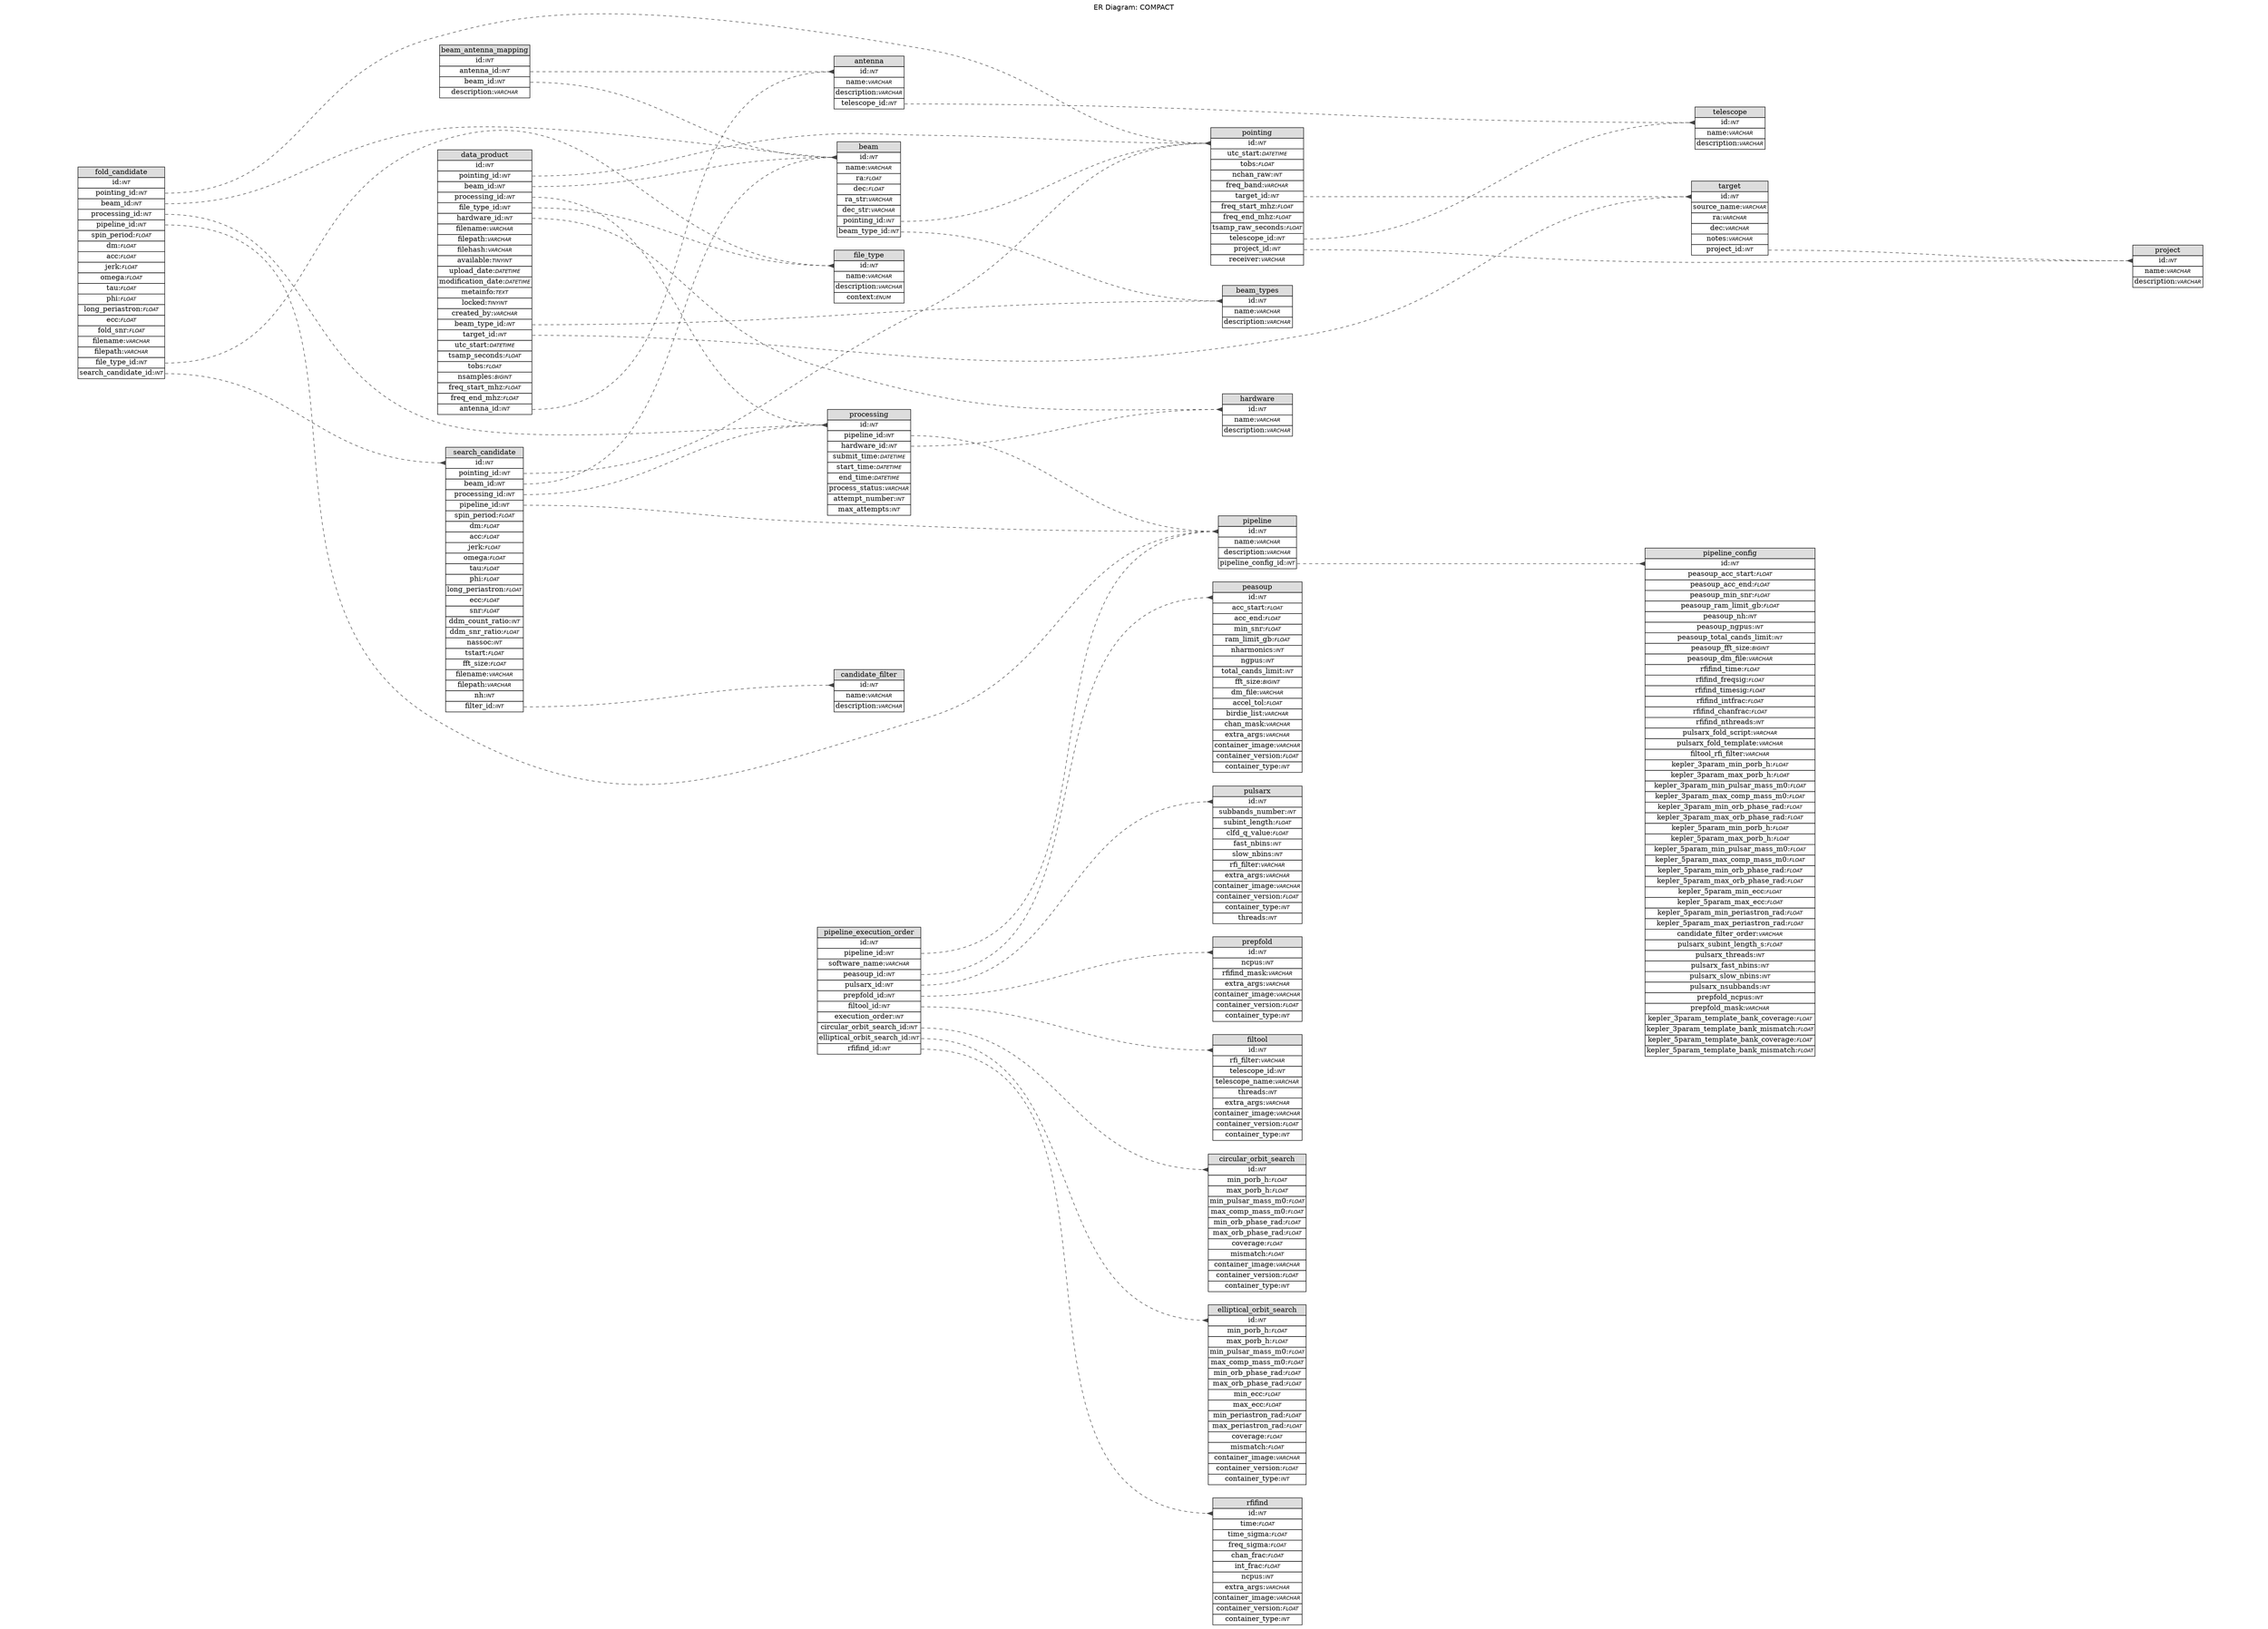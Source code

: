 // ************************************************************
// Generated by: Sequel Pro
// Version 4541
//
// http://www.sequelpro.com/
// https://github.com/sequelpro/sequelpro
//
// Host: 127.0.0.1 (MySQL 11.1.3-MariaDB)
// Database: COMPACT
// Generation Time: 2024-01-14 21:09:09 +0000
// ************************************************************

digraph "Database Structure" {
	label = "ER Diagram: COMPACT";
	labelloc = t;
	compound = true;
	node [ shape = record ];
	fontname = "Helvetica";
	ranksep = 1.25;
	ratio = 0.7;
	rankdir = LR;
	subgraph "table_antenna" {
		node [ shape = "plaintext" ];
		"antenna" [ label=<
			<TABLE BORDER="0" CELLSPACING="0" CELLBORDER="1">
			<TR><TD COLSPAN="3" BGCOLOR="#DDDDDD">antenna</TD></TR>
			<TR><TD COLSPAN="3" PORT="id">id:<FONT FACE="Helvetica-Oblique" POINT-SIZE="10">INT</FONT></TD></TR>
			<TR><TD COLSPAN="3" PORT="name">name:<FONT FACE="Helvetica-Oblique" POINT-SIZE="10">VARCHAR</FONT></TD></TR>
			<TR><TD COLSPAN="3" PORT="description">description:<FONT FACE="Helvetica-Oblique" POINT-SIZE="10">VARCHAR</FONT></TD></TR>
			<TR><TD COLSPAN="3" PORT="telescope_id">telescope_id:<FONT FACE="Helvetica-Oblique" POINT-SIZE="10">INT</FONT></TD></TR>
			</TABLE>>
		];
	}
	subgraph "table_beam" {
		node [ shape = "plaintext" ];
		"beam" [ label=<
			<TABLE BORDER="0" CELLSPACING="0" CELLBORDER="1">
			<TR><TD COLSPAN="3" BGCOLOR="#DDDDDD">beam</TD></TR>
			<TR><TD COLSPAN="3" PORT="id">id:<FONT FACE="Helvetica-Oblique" POINT-SIZE="10">INT</FONT></TD></TR>
			<TR><TD COLSPAN="3" PORT="name">name:<FONT FACE="Helvetica-Oblique" POINT-SIZE="10">VARCHAR</FONT></TD></TR>
			<TR><TD COLSPAN="3" PORT="ra">ra:<FONT FACE="Helvetica-Oblique" POINT-SIZE="10">FLOAT</FONT></TD></TR>
			<TR><TD COLSPAN="3" PORT="dec">dec:<FONT FACE="Helvetica-Oblique" POINT-SIZE="10">FLOAT</FONT></TD></TR>
			<TR><TD COLSPAN="3" PORT="ra_str">ra_str:<FONT FACE="Helvetica-Oblique" POINT-SIZE="10">VARCHAR</FONT></TD></TR>
			<TR><TD COLSPAN="3" PORT="dec_str">dec_str:<FONT FACE="Helvetica-Oblique" POINT-SIZE="10">VARCHAR</FONT></TD></TR>
			<TR><TD COLSPAN="3" PORT="pointing_id">pointing_id:<FONT FACE="Helvetica-Oblique" POINT-SIZE="10">INT</FONT></TD></TR>
			<TR><TD COLSPAN="3" PORT="beam_type_id">beam_type_id:<FONT FACE="Helvetica-Oblique" POINT-SIZE="10">INT</FONT></TD></TR>
			</TABLE>>
		];
	}
	subgraph "table_beam_antenna_mapping" {
		node [ shape = "plaintext" ];
		"beam_antenna_mapping" [ label=<
			<TABLE BORDER="0" CELLSPACING="0" CELLBORDER="1">
			<TR><TD COLSPAN="3" BGCOLOR="#DDDDDD">beam_antenna_mapping</TD></TR>
			<TR><TD COLSPAN="3" PORT="id">id:<FONT FACE="Helvetica-Oblique" POINT-SIZE="10">INT</FONT></TD></TR>
			<TR><TD COLSPAN="3" PORT="antenna_id">antenna_id:<FONT FACE="Helvetica-Oblique" POINT-SIZE="10">INT</FONT></TD></TR>
			<TR><TD COLSPAN="3" PORT="beam_id">beam_id:<FONT FACE="Helvetica-Oblique" POINT-SIZE="10">INT</FONT></TD></TR>
			<TR><TD COLSPAN="3" PORT="description">description:<FONT FACE="Helvetica-Oblique" POINT-SIZE="10">VARCHAR</FONT></TD></TR>
			</TABLE>>
		];
	}
	subgraph "table_beam_types" {
		node [ shape = "plaintext" ];
		"beam_types" [ label=<
			<TABLE BORDER="0" CELLSPACING="0" CELLBORDER="1">
			<TR><TD COLSPAN="3" BGCOLOR="#DDDDDD">beam_types</TD></TR>
			<TR><TD COLSPAN="3" PORT="id">id:<FONT FACE="Helvetica-Oblique" POINT-SIZE="10">INT</FONT></TD></TR>
			<TR><TD COLSPAN="3" PORT="name">name:<FONT FACE="Helvetica-Oblique" POINT-SIZE="10">VARCHAR</FONT></TD></TR>
			<TR><TD COLSPAN="3" PORT="description">description:<FONT FACE="Helvetica-Oblique" POINT-SIZE="10">VARCHAR</FONT></TD></TR>
			</TABLE>>
		];
	}
	subgraph "table_candidate_filter" {
		node [ shape = "plaintext" ];
		"candidate_filter" [ label=<
			<TABLE BORDER="0" CELLSPACING="0" CELLBORDER="1">
			<TR><TD COLSPAN="3" BGCOLOR="#DDDDDD">candidate_filter</TD></TR>
			<TR><TD COLSPAN="3" PORT="id">id:<FONT FACE="Helvetica-Oblique" POINT-SIZE="10">INT</FONT></TD></TR>
			<TR><TD COLSPAN="3" PORT="name">name:<FONT FACE="Helvetica-Oblique" POINT-SIZE="10">VARCHAR</FONT></TD></TR>
			<TR><TD COLSPAN="3" PORT="description">description:<FONT FACE="Helvetica-Oblique" POINT-SIZE="10">VARCHAR</FONT></TD></TR>
			</TABLE>>
		];
	}
	subgraph "table_circular_orbit_search" {
		node [ shape = "plaintext" ];
		"circular_orbit_search" [ label=<
			<TABLE BORDER="0" CELLSPACING="0" CELLBORDER="1">
			<TR><TD COLSPAN="3" BGCOLOR="#DDDDDD">circular_orbit_search</TD></TR>
			<TR><TD COLSPAN="3" PORT="id">id:<FONT FACE="Helvetica-Oblique" POINT-SIZE="10">INT</FONT></TD></TR>
			<TR><TD COLSPAN="3" PORT="min_porb_h">min_porb_h:<FONT FACE="Helvetica-Oblique" POINT-SIZE="10">FLOAT</FONT></TD></TR>
			<TR><TD COLSPAN="3" PORT="max_porb_h">max_porb_h:<FONT FACE="Helvetica-Oblique" POINT-SIZE="10">FLOAT</FONT></TD></TR>
			<TR><TD COLSPAN="3" PORT="min_pulsar_mass_m0">min_pulsar_mass_m0:<FONT FACE="Helvetica-Oblique" POINT-SIZE="10">FLOAT</FONT></TD></TR>
			<TR><TD COLSPAN="3" PORT="max_comp_mass_m0">max_comp_mass_m0:<FONT FACE="Helvetica-Oblique" POINT-SIZE="10">FLOAT</FONT></TD></TR>
			<TR><TD COLSPAN="3" PORT="min_orb_phase_rad">min_orb_phase_rad:<FONT FACE="Helvetica-Oblique" POINT-SIZE="10">FLOAT</FONT></TD></TR>
			<TR><TD COLSPAN="3" PORT="max_orb_phase_rad">max_orb_phase_rad:<FONT FACE="Helvetica-Oblique" POINT-SIZE="10">FLOAT</FONT></TD></TR>
			<TR><TD COLSPAN="3" PORT="coverage">coverage:<FONT FACE="Helvetica-Oblique" POINT-SIZE="10">FLOAT</FONT></TD></TR>
			<TR><TD COLSPAN="3" PORT="mismatch">mismatch:<FONT FACE="Helvetica-Oblique" POINT-SIZE="10">FLOAT</FONT></TD></TR>
			<TR><TD COLSPAN="3" PORT="container_image">container_image:<FONT FACE="Helvetica-Oblique" POINT-SIZE="10">VARCHAR</FONT></TD></TR>
			<TR><TD COLSPAN="3" PORT="container_version">container_version:<FONT FACE="Helvetica-Oblique" POINT-SIZE="10">FLOAT</FONT></TD></TR>
			<TR><TD COLSPAN="3" PORT="container_type">container_type:<FONT FACE="Helvetica-Oblique" POINT-SIZE="10">INT</FONT></TD></TR>
			</TABLE>>
		];
	}
	subgraph "table_data_product" {
		node [ shape = "plaintext" ];
		"data_product" [ label=<
			<TABLE BORDER="0" CELLSPACING="0" CELLBORDER="1">
			<TR><TD COLSPAN="3" BGCOLOR="#DDDDDD">data_product</TD></TR>
			<TR><TD COLSPAN="3" PORT="id">id:<FONT FACE="Helvetica-Oblique" POINT-SIZE="10">INT</FONT></TD></TR>
			<TR><TD COLSPAN="3" PORT="pointing_id">pointing_id:<FONT FACE="Helvetica-Oblique" POINT-SIZE="10">INT</FONT></TD></TR>
			<TR><TD COLSPAN="3" PORT="beam_id">beam_id:<FONT FACE="Helvetica-Oblique" POINT-SIZE="10">INT</FONT></TD></TR>
			<TR><TD COLSPAN="3" PORT="processing_id">processing_id:<FONT FACE="Helvetica-Oblique" POINT-SIZE="10">INT</FONT></TD></TR>
			<TR><TD COLSPAN="3" PORT="file_type_id">file_type_id:<FONT FACE="Helvetica-Oblique" POINT-SIZE="10">INT</FONT></TD></TR>
			<TR><TD COLSPAN="3" PORT="hardware_id">hardware_id:<FONT FACE="Helvetica-Oblique" POINT-SIZE="10">INT</FONT></TD></TR>
			<TR><TD COLSPAN="3" PORT="filename">filename:<FONT FACE="Helvetica-Oblique" POINT-SIZE="10">VARCHAR</FONT></TD></TR>
			<TR><TD COLSPAN="3" PORT="filepath">filepath:<FONT FACE="Helvetica-Oblique" POINT-SIZE="10">VARCHAR</FONT></TD></TR>
			<TR><TD COLSPAN="3" PORT="filehash">filehash:<FONT FACE="Helvetica-Oblique" POINT-SIZE="10">VARCHAR</FONT></TD></TR>
			<TR><TD COLSPAN="3" PORT="available">available:<FONT FACE="Helvetica-Oblique" POINT-SIZE="10">TINYINT</FONT></TD></TR>
			<TR><TD COLSPAN="3" PORT="upload_date">upload_date:<FONT FACE="Helvetica-Oblique" POINT-SIZE="10">DATETIME</FONT></TD></TR>
			<TR><TD COLSPAN="3" PORT="modification_date">modification_date:<FONT FACE="Helvetica-Oblique" POINT-SIZE="10">DATETIME</FONT></TD></TR>
			<TR><TD COLSPAN="3" PORT="metainfo">metainfo:<FONT FACE="Helvetica-Oblique" POINT-SIZE="10">TEXT</FONT></TD></TR>
			<TR><TD COLSPAN="3" PORT="locked">locked:<FONT FACE="Helvetica-Oblique" POINT-SIZE="10">TINYINT</FONT></TD></TR>
			<TR><TD COLSPAN="3" PORT="created_by">created_by:<FONT FACE="Helvetica-Oblique" POINT-SIZE="10">VARCHAR</FONT></TD></TR>
			<TR><TD COLSPAN="3" PORT="beam_type_id">beam_type_id:<FONT FACE="Helvetica-Oblique" POINT-SIZE="10">INT</FONT></TD></TR>
			<TR><TD COLSPAN="3" PORT="target_id">target_id:<FONT FACE="Helvetica-Oblique" POINT-SIZE="10">INT</FONT></TD></TR>
			<TR><TD COLSPAN="3" PORT="utc_start">utc_start:<FONT FACE="Helvetica-Oblique" POINT-SIZE="10">DATETIME</FONT></TD></TR>
			<TR><TD COLSPAN="3" PORT="tsamp_seconds">tsamp_seconds:<FONT FACE="Helvetica-Oblique" POINT-SIZE="10">FLOAT</FONT></TD></TR>
			<TR><TD COLSPAN="3" PORT="tobs">tobs:<FONT FACE="Helvetica-Oblique" POINT-SIZE="10">FLOAT</FONT></TD></TR>
			<TR><TD COLSPAN="3" PORT="nsamples">nsamples:<FONT FACE="Helvetica-Oblique" POINT-SIZE="10">BIGINT</FONT></TD></TR>
			<TR><TD COLSPAN="3" PORT="freq_start_mhz">freq_start_mhz:<FONT FACE="Helvetica-Oblique" POINT-SIZE="10">FLOAT</FONT></TD></TR>
			<TR><TD COLSPAN="3" PORT="freq_end_mhz">freq_end_mhz:<FONT FACE="Helvetica-Oblique" POINT-SIZE="10">FLOAT</FONT></TD></TR>
			<TR><TD COLSPAN="3" PORT="antenna_id">antenna_id:<FONT FACE="Helvetica-Oblique" POINT-SIZE="10">INT</FONT></TD></TR>
			</TABLE>>
		];
	}
	subgraph "table_elliptical_orbit_search" {
		node [ shape = "plaintext" ];
		"elliptical_orbit_search" [ label=<
			<TABLE BORDER="0" CELLSPACING="0" CELLBORDER="1">
			<TR><TD COLSPAN="3" BGCOLOR="#DDDDDD">elliptical_orbit_search</TD></TR>
			<TR><TD COLSPAN="3" PORT="id">id:<FONT FACE="Helvetica-Oblique" POINT-SIZE="10">INT</FONT></TD></TR>
			<TR><TD COLSPAN="3" PORT="min_porb_h">min_porb_h:<FONT FACE="Helvetica-Oblique" POINT-SIZE="10">FLOAT</FONT></TD></TR>
			<TR><TD COLSPAN="3" PORT="max_porb_h">max_porb_h:<FONT FACE="Helvetica-Oblique" POINT-SIZE="10">FLOAT</FONT></TD></TR>
			<TR><TD COLSPAN="3" PORT="min_pulsar_mass_m0">min_pulsar_mass_m0:<FONT FACE="Helvetica-Oblique" POINT-SIZE="10">FLOAT</FONT></TD></TR>
			<TR><TD COLSPAN="3" PORT="max_comp_mass_m0">max_comp_mass_m0:<FONT FACE="Helvetica-Oblique" POINT-SIZE="10">FLOAT</FONT></TD></TR>
			<TR><TD COLSPAN="3" PORT="min_orb_phase_rad">min_orb_phase_rad:<FONT FACE="Helvetica-Oblique" POINT-SIZE="10">FLOAT</FONT></TD></TR>
			<TR><TD COLSPAN="3" PORT="max_orb_phase_rad">max_orb_phase_rad:<FONT FACE="Helvetica-Oblique" POINT-SIZE="10">FLOAT</FONT></TD></TR>
			<TR><TD COLSPAN="3" PORT="min_ecc">min_ecc:<FONT FACE="Helvetica-Oblique" POINT-SIZE="10">FLOAT</FONT></TD></TR>
			<TR><TD COLSPAN="3" PORT="max_ecc">max_ecc:<FONT FACE="Helvetica-Oblique" POINT-SIZE="10">FLOAT</FONT></TD></TR>
			<TR><TD COLSPAN="3" PORT="min_periastron_rad">min_periastron_rad:<FONT FACE="Helvetica-Oblique" POINT-SIZE="10">FLOAT</FONT></TD></TR>
			<TR><TD COLSPAN="3" PORT="max_periastron_rad">max_periastron_rad:<FONT FACE="Helvetica-Oblique" POINT-SIZE="10">FLOAT</FONT></TD></TR>
			<TR><TD COLSPAN="3" PORT="coverage">coverage:<FONT FACE="Helvetica-Oblique" POINT-SIZE="10">FLOAT</FONT></TD></TR>
			<TR><TD COLSPAN="3" PORT="mismatch">mismatch:<FONT FACE="Helvetica-Oblique" POINT-SIZE="10">FLOAT</FONT></TD></TR>
			<TR><TD COLSPAN="3" PORT="container_image">container_image:<FONT FACE="Helvetica-Oblique" POINT-SIZE="10">VARCHAR</FONT></TD></TR>
			<TR><TD COLSPAN="3" PORT="container_version">container_version:<FONT FACE="Helvetica-Oblique" POINT-SIZE="10">FLOAT</FONT></TD></TR>
			<TR><TD COLSPAN="3" PORT="container_type">container_type:<FONT FACE="Helvetica-Oblique" POINT-SIZE="10">INT</FONT></TD></TR>
			</TABLE>>
		];
	}
	subgraph "table_file_type" {
		node [ shape = "plaintext" ];
		"file_type" [ label=<
			<TABLE BORDER="0" CELLSPACING="0" CELLBORDER="1">
			<TR><TD COLSPAN="3" BGCOLOR="#DDDDDD">file_type</TD></TR>
			<TR><TD COLSPAN="3" PORT="id">id:<FONT FACE="Helvetica-Oblique" POINT-SIZE="10">INT</FONT></TD></TR>
			<TR><TD COLSPAN="3" PORT="name">name:<FONT FACE="Helvetica-Oblique" POINT-SIZE="10">VARCHAR</FONT></TD></TR>
			<TR><TD COLSPAN="3" PORT="description">description:<FONT FACE="Helvetica-Oblique" POINT-SIZE="10">VARCHAR</FONT></TD></TR>
			<TR><TD COLSPAN="3" PORT="context">context:<FONT FACE="Helvetica-Oblique" POINT-SIZE="10">ENUM</FONT></TD></TR>
			</TABLE>>
		];
	}
	subgraph "table_filtool" {
		node [ shape = "plaintext" ];
		"filtool" [ label=<
			<TABLE BORDER="0" CELLSPACING="0" CELLBORDER="1">
			<TR><TD COLSPAN="3" BGCOLOR="#DDDDDD">filtool</TD></TR>
			<TR><TD COLSPAN="3" PORT="id">id:<FONT FACE="Helvetica-Oblique" POINT-SIZE="10">INT</FONT></TD></TR>
			<TR><TD COLSPAN="3" PORT="rfi_filter">rfi_filter:<FONT FACE="Helvetica-Oblique" POINT-SIZE="10">VARCHAR</FONT></TD></TR>
			<TR><TD COLSPAN="3" PORT="telescope_id">telescope_id:<FONT FACE="Helvetica-Oblique" POINT-SIZE="10">INT</FONT></TD></TR>
			<TR><TD COLSPAN="3" PORT="telescope_name">telescope_name:<FONT FACE="Helvetica-Oblique" POINT-SIZE="10">VARCHAR</FONT></TD></TR>
			<TR><TD COLSPAN="3" PORT="threads">threads:<FONT FACE="Helvetica-Oblique" POINT-SIZE="10">INT</FONT></TD></TR>
			<TR><TD COLSPAN="3" PORT="extra_args">extra_args:<FONT FACE="Helvetica-Oblique" POINT-SIZE="10">VARCHAR</FONT></TD></TR>
			<TR><TD COLSPAN="3" PORT="container_image">container_image:<FONT FACE="Helvetica-Oblique" POINT-SIZE="10">VARCHAR</FONT></TD></TR>
			<TR><TD COLSPAN="3" PORT="container_version">container_version:<FONT FACE="Helvetica-Oblique" POINT-SIZE="10">FLOAT</FONT></TD></TR>
			<TR><TD COLSPAN="3" PORT="container_type">container_type:<FONT FACE="Helvetica-Oblique" POINT-SIZE="10">INT</FONT></TD></TR>
			</TABLE>>
		];
	}
	subgraph "table_fold_candidate" {
		node [ shape = "plaintext" ];
		"fold_candidate" [ label=<
			<TABLE BORDER="0" CELLSPACING="0" CELLBORDER="1">
			<TR><TD COLSPAN="3" BGCOLOR="#DDDDDD">fold_candidate</TD></TR>
			<TR><TD COLSPAN="3" PORT="id">id:<FONT FACE="Helvetica-Oblique" POINT-SIZE="10">INT</FONT></TD></TR>
			<TR><TD COLSPAN="3" PORT="pointing_id">pointing_id:<FONT FACE="Helvetica-Oblique" POINT-SIZE="10">INT</FONT></TD></TR>
			<TR><TD COLSPAN="3" PORT="beam_id">beam_id:<FONT FACE="Helvetica-Oblique" POINT-SIZE="10">INT</FONT></TD></TR>
			<TR><TD COLSPAN="3" PORT="processing_id">processing_id:<FONT FACE="Helvetica-Oblique" POINT-SIZE="10">INT</FONT></TD></TR>
			<TR><TD COLSPAN="3" PORT="pipeline_id">pipeline_id:<FONT FACE="Helvetica-Oblique" POINT-SIZE="10">INT</FONT></TD></TR>
			<TR><TD COLSPAN="3" PORT="spin_period">spin_period:<FONT FACE="Helvetica-Oblique" POINT-SIZE="10">FLOAT</FONT></TD></TR>
			<TR><TD COLSPAN="3" PORT="dm">dm:<FONT FACE="Helvetica-Oblique" POINT-SIZE="10">FLOAT</FONT></TD></TR>
			<TR><TD COLSPAN="3" PORT="acc">acc:<FONT FACE="Helvetica-Oblique" POINT-SIZE="10">FLOAT</FONT></TD></TR>
			<TR><TD COLSPAN="3" PORT="jerk">jerk:<FONT FACE="Helvetica-Oblique" POINT-SIZE="10">FLOAT</FONT></TD></TR>
			<TR><TD COLSPAN="3" PORT="omega">omega:<FONT FACE="Helvetica-Oblique" POINT-SIZE="10">FLOAT</FONT></TD></TR>
			<TR><TD COLSPAN="3" PORT="tau">tau:<FONT FACE="Helvetica-Oblique" POINT-SIZE="10">FLOAT</FONT></TD></TR>
			<TR><TD COLSPAN="3" PORT="phi">phi:<FONT FACE="Helvetica-Oblique" POINT-SIZE="10">FLOAT</FONT></TD></TR>
			<TR><TD COLSPAN="3" PORT="long_periastron">long_periastron:<FONT FACE="Helvetica-Oblique" POINT-SIZE="10">FLOAT</FONT></TD></TR>
			<TR><TD COLSPAN="3" PORT="ecc">ecc:<FONT FACE="Helvetica-Oblique" POINT-SIZE="10">FLOAT</FONT></TD></TR>
			<TR><TD COLSPAN="3" PORT="fold_snr">fold_snr:<FONT FACE="Helvetica-Oblique" POINT-SIZE="10">FLOAT</FONT></TD></TR>
			<TR><TD COLSPAN="3" PORT="filename">filename:<FONT FACE="Helvetica-Oblique" POINT-SIZE="10">VARCHAR</FONT></TD></TR>
			<TR><TD COLSPAN="3" PORT="filepath">filepath:<FONT FACE="Helvetica-Oblique" POINT-SIZE="10">VARCHAR</FONT></TD></TR>
			<TR><TD COLSPAN="3" PORT="file_type_id">file_type_id:<FONT FACE="Helvetica-Oblique" POINT-SIZE="10">INT</FONT></TD></TR>
			<TR><TD COLSPAN="3" PORT="search_candidate_id">search_candidate_id:<FONT FACE="Helvetica-Oblique" POINT-SIZE="10">INT</FONT></TD></TR>
			</TABLE>>
		];
	}
	subgraph "table_hardware" {
		node [ shape = "plaintext" ];
		"hardware" [ label=<
			<TABLE BORDER="0" CELLSPACING="0" CELLBORDER="1">
			<TR><TD COLSPAN="3" BGCOLOR="#DDDDDD">hardware</TD></TR>
			<TR><TD COLSPAN="3" PORT="id">id:<FONT FACE="Helvetica-Oblique" POINT-SIZE="10">INT</FONT></TD></TR>
			<TR><TD COLSPAN="3" PORT="name">name:<FONT FACE="Helvetica-Oblique" POINT-SIZE="10">VARCHAR</FONT></TD></TR>
			<TR><TD COLSPAN="3" PORT="description">description:<FONT FACE="Helvetica-Oblique" POINT-SIZE="10">VARCHAR</FONT></TD></TR>
			</TABLE>>
		];
	}
	subgraph "table_peasoup" {
		node [ shape = "plaintext" ];
		"peasoup" [ label=<
			<TABLE BORDER="0" CELLSPACING="0" CELLBORDER="1">
			<TR><TD COLSPAN="3" BGCOLOR="#DDDDDD">peasoup</TD></TR>
			<TR><TD COLSPAN="3" PORT="id">id:<FONT FACE="Helvetica-Oblique" POINT-SIZE="10">INT</FONT></TD></TR>
			<TR><TD COLSPAN="3" PORT="acc_start">acc_start:<FONT FACE="Helvetica-Oblique" POINT-SIZE="10">FLOAT</FONT></TD></TR>
			<TR><TD COLSPAN="3" PORT="acc_end">acc_end:<FONT FACE="Helvetica-Oblique" POINT-SIZE="10">FLOAT</FONT></TD></TR>
			<TR><TD COLSPAN="3" PORT="min_snr">min_snr:<FONT FACE="Helvetica-Oblique" POINT-SIZE="10">FLOAT</FONT></TD></TR>
			<TR><TD COLSPAN="3" PORT="ram_limit_gb">ram_limit_gb:<FONT FACE="Helvetica-Oblique" POINT-SIZE="10">FLOAT</FONT></TD></TR>
			<TR><TD COLSPAN="3" PORT="nharmonics">nharmonics:<FONT FACE="Helvetica-Oblique" POINT-SIZE="10">INT</FONT></TD></TR>
			<TR><TD COLSPAN="3" PORT="ngpus">ngpus:<FONT FACE="Helvetica-Oblique" POINT-SIZE="10">INT</FONT></TD></TR>
			<TR><TD COLSPAN="3" PORT="total_cands_limit">total_cands_limit:<FONT FACE="Helvetica-Oblique" POINT-SIZE="10">INT</FONT></TD></TR>
			<TR><TD COLSPAN="3" PORT="fft_size">fft_size:<FONT FACE="Helvetica-Oblique" POINT-SIZE="10">BIGINT</FONT></TD></TR>
			<TR><TD COLSPAN="3" PORT="dm_file">dm_file:<FONT FACE="Helvetica-Oblique" POINT-SIZE="10">VARCHAR</FONT></TD></TR>
			<TR><TD COLSPAN="3" PORT="accel_tol">accel_tol:<FONT FACE="Helvetica-Oblique" POINT-SIZE="10">FLOAT</FONT></TD></TR>
			<TR><TD COLSPAN="3" PORT="birdie_list">birdie_list:<FONT FACE="Helvetica-Oblique" POINT-SIZE="10">VARCHAR</FONT></TD></TR>
			<TR><TD COLSPAN="3" PORT="chan_mask">chan_mask:<FONT FACE="Helvetica-Oblique" POINT-SIZE="10">VARCHAR</FONT></TD></TR>
			<TR><TD COLSPAN="3" PORT="extra_args">extra_args:<FONT FACE="Helvetica-Oblique" POINT-SIZE="10">VARCHAR</FONT></TD></TR>
			<TR><TD COLSPAN="3" PORT="container_image">container_image:<FONT FACE="Helvetica-Oblique" POINT-SIZE="10">VARCHAR</FONT></TD></TR>
			<TR><TD COLSPAN="3" PORT="container_version">container_version:<FONT FACE="Helvetica-Oblique" POINT-SIZE="10">FLOAT</FONT></TD></TR>
			<TR><TD COLSPAN="3" PORT="container_type">container_type:<FONT FACE="Helvetica-Oblique" POINT-SIZE="10">INT</FONT></TD></TR>
			</TABLE>>
		];
	}
	subgraph "table_pipeline" {
		node [ shape = "plaintext" ];
		"pipeline" [ label=<
			<TABLE BORDER="0" CELLSPACING="0" CELLBORDER="1">
			<TR><TD COLSPAN="3" BGCOLOR="#DDDDDD">pipeline</TD></TR>
			<TR><TD COLSPAN="3" PORT="id">id:<FONT FACE="Helvetica-Oblique" POINT-SIZE="10">INT</FONT></TD></TR>
			<TR><TD COLSPAN="3" PORT="name">name:<FONT FACE="Helvetica-Oblique" POINT-SIZE="10">VARCHAR</FONT></TD></TR>
			<TR><TD COLSPAN="3" PORT="description">description:<FONT FACE="Helvetica-Oblique" POINT-SIZE="10">VARCHAR</FONT></TD></TR>
			<TR><TD COLSPAN="3" PORT="pipeline_config_id">pipeline_config_id:<FONT FACE="Helvetica-Oblique" POINT-SIZE="10">INT</FONT></TD></TR>
			</TABLE>>
		];
	}
	subgraph "table_pipeline_config" {
		node [ shape = "plaintext" ];
		"pipeline_config" [ label=<
			<TABLE BORDER="0" CELLSPACING="0" CELLBORDER="1">
			<TR><TD COLSPAN="3" BGCOLOR="#DDDDDD">pipeline_config</TD></TR>
			<TR><TD COLSPAN="3" PORT="id">id:<FONT FACE="Helvetica-Oblique" POINT-SIZE="10">INT</FONT></TD></TR>
			<TR><TD COLSPAN="3" PORT="peasoup_acc_start">peasoup_acc_start:<FONT FACE="Helvetica-Oblique" POINT-SIZE="10">FLOAT</FONT></TD></TR>
			<TR><TD COLSPAN="3" PORT="peasoup_acc_end">peasoup_acc_end:<FONT FACE="Helvetica-Oblique" POINT-SIZE="10">FLOAT</FONT></TD></TR>
			<TR><TD COLSPAN="3" PORT="peasoup_min_snr">peasoup_min_snr:<FONT FACE="Helvetica-Oblique" POINT-SIZE="10">FLOAT</FONT></TD></TR>
			<TR><TD COLSPAN="3" PORT="peasoup_ram_limit_gb">peasoup_ram_limit_gb:<FONT FACE="Helvetica-Oblique" POINT-SIZE="10">FLOAT</FONT></TD></TR>
			<TR><TD COLSPAN="3" PORT="peasoup_nh">peasoup_nh:<FONT FACE="Helvetica-Oblique" POINT-SIZE="10">INT</FONT></TD></TR>
			<TR><TD COLSPAN="3" PORT="peasoup_ngpus">peasoup_ngpus:<FONT FACE="Helvetica-Oblique" POINT-SIZE="10">INT</FONT></TD></TR>
			<TR><TD COLSPAN="3" PORT="peasoup_total_cands_limit">peasoup_total_cands_limit:<FONT FACE="Helvetica-Oblique" POINT-SIZE="10">INT</FONT></TD></TR>
			<TR><TD COLSPAN="3" PORT="peasoup_fft_size">peasoup_fft_size:<FONT FACE="Helvetica-Oblique" POINT-SIZE="10">BIGINT</FONT></TD></TR>
			<TR><TD COLSPAN="3" PORT="peasoup_dm_file">peasoup_dm_file:<FONT FACE="Helvetica-Oblique" POINT-SIZE="10">VARCHAR</FONT></TD></TR>
			<TR><TD COLSPAN="3" PORT="rfifind_time">rfifind_time:<FONT FACE="Helvetica-Oblique" POINT-SIZE="10">FLOAT</FONT></TD></TR>
			<TR><TD COLSPAN="3" PORT="rfifind_freqsig">rfifind_freqsig:<FONT FACE="Helvetica-Oblique" POINT-SIZE="10">FLOAT</FONT></TD></TR>
			<TR><TD COLSPAN="3" PORT="rfifind_timesig">rfifind_timesig:<FONT FACE="Helvetica-Oblique" POINT-SIZE="10">FLOAT</FONT></TD></TR>
			<TR><TD COLSPAN="3" PORT="rfifind_intfrac">rfifind_intfrac:<FONT FACE="Helvetica-Oblique" POINT-SIZE="10">FLOAT</FONT></TD></TR>
			<TR><TD COLSPAN="3" PORT="rfifind_chanfrac">rfifind_chanfrac:<FONT FACE="Helvetica-Oblique" POINT-SIZE="10">FLOAT</FONT></TD></TR>
			<TR><TD COLSPAN="3" PORT="rfifind_nthreads">rfifind_nthreads:<FONT FACE="Helvetica-Oblique" POINT-SIZE="10">INT</FONT></TD></TR>
			<TR><TD COLSPAN="3" PORT="pulsarx_fold_script">pulsarx_fold_script:<FONT FACE="Helvetica-Oblique" POINT-SIZE="10">VARCHAR</FONT></TD></TR>
			<TR><TD COLSPAN="3" PORT="pulsarx_fold_template">pulsarx_fold_template:<FONT FACE="Helvetica-Oblique" POINT-SIZE="10">VARCHAR</FONT></TD></TR>
			<TR><TD COLSPAN="3" PORT="filtool_rfi_filter">filtool_rfi_filter:<FONT FACE="Helvetica-Oblique" POINT-SIZE="10">VARCHAR</FONT></TD></TR>
			<TR><TD COLSPAN="3" PORT="kepler_3param_min_porb_h">kepler_3param_min_porb_h:<FONT FACE="Helvetica-Oblique" POINT-SIZE="10">FLOAT</FONT></TD></TR>
			<TR><TD COLSPAN="3" PORT="kepler_3param_max_porb_h">kepler_3param_max_porb_h:<FONT FACE="Helvetica-Oblique" POINT-SIZE="10">FLOAT</FONT></TD></TR>
			<TR><TD COLSPAN="3" PORT="kepler_3param_min_pulsar_mass_m0">kepler_3param_min_pulsar_mass_m0:<FONT FACE="Helvetica-Oblique" POINT-SIZE="10">FLOAT</FONT></TD></TR>
			<TR><TD COLSPAN="3" PORT="kepler_3param_max_comp_mass_m0">kepler_3param_max_comp_mass_m0:<FONT FACE="Helvetica-Oblique" POINT-SIZE="10">FLOAT</FONT></TD></TR>
			<TR><TD COLSPAN="3" PORT="kepler_3param_min_orb_phase_rad">kepler_3param_min_orb_phase_rad:<FONT FACE="Helvetica-Oblique" POINT-SIZE="10">FLOAT</FONT></TD></TR>
			<TR><TD COLSPAN="3" PORT="kepler_3param_max_orb_phase_rad">kepler_3param_max_orb_phase_rad:<FONT FACE="Helvetica-Oblique" POINT-SIZE="10">FLOAT</FONT></TD></TR>
			<TR><TD COLSPAN="3" PORT="kepler_5param_min_porb_h">kepler_5param_min_porb_h:<FONT FACE="Helvetica-Oblique" POINT-SIZE="10">FLOAT</FONT></TD></TR>
			<TR><TD COLSPAN="3" PORT="kepler_5param_max_porb_h">kepler_5param_max_porb_h:<FONT FACE="Helvetica-Oblique" POINT-SIZE="10">FLOAT</FONT></TD></TR>
			<TR><TD COLSPAN="3" PORT="kepler_5param_min_pulsar_mass_m0">kepler_5param_min_pulsar_mass_m0:<FONT FACE="Helvetica-Oblique" POINT-SIZE="10">FLOAT</FONT></TD></TR>
			<TR><TD COLSPAN="3" PORT="kepler_5param_max_comp_mass_m0">kepler_5param_max_comp_mass_m0:<FONT FACE="Helvetica-Oblique" POINT-SIZE="10">FLOAT</FONT></TD></TR>
			<TR><TD COLSPAN="3" PORT="kepler_5param_min_orb_phase_rad">kepler_5param_min_orb_phase_rad:<FONT FACE="Helvetica-Oblique" POINT-SIZE="10">FLOAT</FONT></TD></TR>
			<TR><TD COLSPAN="3" PORT="kepler_5param_max_orb_phase_rad">kepler_5param_max_orb_phase_rad:<FONT FACE="Helvetica-Oblique" POINT-SIZE="10">FLOAT</FONT></TD></TR>
			<TR><TD COLSPAN="3" PORT="kepler_5param_min_ecc">kepler_5param_min_ecc:<FONT FACE="Helvetica-Oblique" POINT-SIZE="10">FLOAT</FONT></TD></TR>
			<TR><TD COLSPAN="3" PORT="kepler_5param_max_ecc">kepler_5param_max_ecc:<FONT FACE="Helvetica-Oblique" POINT-SIZE="10">FLOAT</FONT></TD></TR>
			<TR><TD COLSPAN="3" PORT="kepler_5param_min_periastron_rad">kepler_5param_min_periastron_rad:<FONT FACE="Helvetica-Oblique" POINT-SIZE="10">FLOAT</FONT></TD></TR>
			<TR><TD COLSPAN="3" PORT="kepler_5param_max_periastron_rad">kepler_5param_max_periastron_rad:<FONT FACE="Helvetica-Oblique" POINT-SIZE="10">FLOAT</FONT></TD></TR>
			<TR><TD COLSPAN="3" PORT="candidate_filter_order">candidate_filter_order:<FONT FACE="Helvetica-Oblique" POINT-SIZE="10">VARCHAR</FONT></TD></TR>
			<TR><TD COLSPAN="3" PORT="pulsarx_subint_length_s">pulsarx_subint_length_s:<FONT FACE="Helvetica-Oblique" POINT-SIZE="10">FLOAT</FONT></TD></TR>
			<TR><TD COLSPAN="3" PORT="pulsarx_threads">pulsarx_threads:<FONT FACE="Helvetica-Oblique" POINT-SIZE="10">INT</FONT></TD></TR>
			<TR><TD COLSPAN="3" PORT="pulsarx_fast_nbins">pulsarx_fast_nbins:<FONT FACE="Helvetica-Oblique" POINT-SIZE="10">INT</FONT></TD></TR>
			<TR><TD COLSPAN="3" PORT="pulsarx_slow_nbins">pulsarx_slow_nbins:<FONT FACE="Helvetica-Oblique" POINT-SIZE="10">INT</FONT></TD></TR>
			<TR><TD COLSPAN="3" PORT="pulsarx_nsubbands">pulsarx_nsubbands:<FONT FACE="Helvetica-Oblique" POINT-SIZE="10">INT</FONT></TD></TR>
			<TR><TD COLSPAN="3" PORT="prepfold_ncpus">prepfold_ncpus:<FONT FACE="Helvetica-Oblique" POINT-SIZE="10">INT</FONT></TD></TR>
			<TR><TD COLSPAN="3" PORT="prepfold_mask">prepfold_mask:<FONT FACE="Helvetica-Oblique" POINT-SIZE="10">VARCHAR</FONT></TD></TR>
			<TR><TD COLSPAN="3" PORT="kepler_3param_template_bank_coverage">kepler_3param_template_bank_coverage:<FONT FACE="Helvetica-Oblique" POINT-SIZE="10">FLOAT</FONT></TD></TR>
			<TR><TD COLSPAN="3" PORT="kepler_3param_template_bank_mismatch">kepler_3param_template_bank_mismatch:<FONT FACE="Helvetica-Oblique" POINT-SIZE="10">FLOAT</FONT></TD></TR>
			<TR><TD COLSPAN="3" PORT="kepler_5param_template_bank_coverage">kepler_5param_template_bank_coverage:<FONT FACE="Helvetica-Oblique" POINT-SIZE="10">FLOAT</FONT></TD></TR>
			<TR><TD COLSPAN="3" PORT="kepler_5param_template_bank_mismatch">kepler_5param_template_bank_mismatch:<FONT FACE="Helvetica-Oblique" POINT-SIZE="10">FLOAT</FONT></TD></TR>
			</TABLE>>
		];
	}
	subgraph "table_pipeline_execution_order" {
		node [ shape = "plaintext" ];
		"pipeline_execution_order" [ label=<
			<TABLE BORDER="0" CELLSPACING="0" CELLBORDER="1">
			<TR><TD COLSPAN="3" BGCOLOR="#DDDDDD">pipeline_execution_order</TD></TR>
			<TR><TD COLSPAN="3" PORT="id">id:<FONT FACE="Helvetica-Oblique" POINT-SIZE="10">INT</FONT></TD></TR>
			<TR><TD COLSPAN="3" PORT="pipeline_id">pipeline_id:<FONT FACE="Helvetica-Oblique" POINT-SIZE="10">INT</FONT></TD></TR>
			<TR><TD COLSPAN="3" PORT="software_name">software_name:<FONT FACE="Helvetica-Oblique" POINT-SIZE="10">VARCHAR</FONT></TD></TR>
			<TR><TD COLSPAN="3" PORT="peasoup_id">peasoup_id:<FONT FACE="Helvetica-Oblique" POINT-SIZE="10">INT</FONT></TD></TR>
			<TR><TD COLSPAN="3" PORT="pulsarx_id">pulsarx_id:<FONT FACE="Helvetica-Oblique" POINT-SIZE="10">INT</FONT></TD></TR>
			<TR><TD COLSPAN="3" PORT="prepfold_id">prepfold_id:<FONT FACE="Helvetica-Oblique" POINT-SIZE="10">INT</FONT></TD></TR>
			<TR><TD COLSPAN="3" PORT="filtool_id">filtool_id:<FONT FACE="Helvetica-Oblique" POINT-SIZE="10">INT</FONT></TD></TR>
			<TR><TD COLSPAN="3" PORT="execution_order">execution_order:<FONT FACE="Helvetica-Oblique" POINT-SIZE="10">INT</FONT></TD></TR>
			<TR><TD COLSPAN="3" PORT="circular_orbit_search_id">circular_orbit_search_id:<FONT FACE="Helvetica-Oblique" POINT-SIZE="10">INT</FONT></TD></TR>
			<TR><TD COLSPAN="3" PORT="elliptical_orbit_search_id">elliptical_orbit_search_id:<FONT FACE="Helvetica-Oblique" POINT-SIZE="10">INT</FONT></TD></TR>
			<TR><TD COLSPAN="3" PORT="rfifind_id">rfifind_id:<FONT FACE="Helvetica-Oblique" POINT-SIZE="10">INT</FONT></TD></TR>
			</TABLE>>
		];
	}
	subgraph "table_pointing" {
		node [ shape = "plaintext" ];
		"pointing" [ label=<
			<TABLE BORDER="0" CELLSPACING="0" CELLBORDER="1">
			<TR><TD COLSPAN="3" BGCOLOR="#DDDDDD">pointing</TD></TR>
			<TR><TD COLSPAN="3" PORT="id">id:<FONT FACE="Helvetica-Oblique" POINT-SIZE="10">INT</FONT></TD></TR>
			<TR><TD COLSPAN="3" PORT="utc_start">utc_start:<FONT FACE="Helvetica-Oblique" POINT-SIZE="10">DATETIME</FONT></TD></TR>
			<TR><TD COLSPAN="3" PORT="tobs">tobs:<FONT FACE="Helvetica-Oblique" POINT-SIZE="10">FLOAT</FONT></TD></TR>
			<TR><TD COLSPAN="3" PORT="nchan_raw">nchan_raw:<FONT FACE="Helvetica-Oblique" POINT-SIZE="10">INT</FONT></TD></TR>
			<TR><TD COLSPAN="3" PORT="freq_band">freq_band:<FONT FACE="Helvetica-Oblique" POINT-SIZE="10">VARCHAR</FONT></TD></TR>
			<TR><TD COLSPAN="3" PORT="target_id">target_id:<FONT FACE="Helvetica-Oblique" POINT-SIZE="10">INT</FONT></TD></TR>
			<TR><TD COLSPAN="3" PORT="freq_start_mhz">freq_start_mhz:<FONT FACE="Helvetica-Oblique" POINT-SIZE="10">FLOAT</FONT></TD></TR>
			<TR><TD COLSPAN="3" PORT="freq_end_mhz">freq_end_mhz:<FONT FACE="Helvetica-Oblique" POINT-SIZE="10">FLOAT</FONT></TD></TR>
			<TR><TD COLSPAN="3" PORT="tsamp_raw_seconds">tsamp_raw_seconds:<FONT FACE="Helvetica-Oblique" POINT-SIZE="10">FLOAT</FONT></TD></TR>
			<TR><TD COLSPAN="3" PORT="telescope_id">telescope_id:<FONT FACE="Helvetica-Oblique" POINT-SIZE="10">INT</FONT></TD></TR>
			<TR><TD COLSPAN="3" PORT="project_id">project_id:<FONT FACE="Helvetica-Oblique" POINT-SIZE="10">INT</FONT></TD></TR>
			<TR><TD COLSPAN="3" PORT="receiver">receiver:<FONT FACE="Helvetica-Oblique" POINT-SIZE="10">VARCHAR</FONT></TD></TR>
			</TABLE>>
		];
	}
	subgraph "table_prepfold" {
		node [ shape = "plaintext" ];
		"prepfold" [ label=<
			<TABLE BORDER="0" CELLSPACING="0" CELLBORDER="1">
			<TR><TD COLSPAN="3" BGCOLOR="#DDDDDD">prepfold</TD></TR>
			<TR><TD COLSPAN="3" PORT="id">id:<FONT FACE="Helvetica-Oblique" POINT-SIZE="10">INT</FONT></TD></TR>
			<TR><TD COLSPAN="3" PORT="ncpus">ncpus:<FONT FACE="Helvetica-Oblique" POINT-SIZE="10">INT</FONT></TD></TR>
			<TR><TD COLSPAN="3" PORT="rfifind_mask">rfifind_mask:<FONT FACE="Helvetica-Oblique" POINT-SIZE="10">VARCHAR</FONT></TD></TR>
			<TR><TD COLSPAN="3" PORT="extra_args">extra_args:<FONT FACE="Helvetica-Oblique" POINT-SIZE="10">VARCHAR</FONT></TD></TR>
			<TR><TD COLSPAN="3" PORT="container_image">container_image:<FONT FACE="Helvetica-Oblique" POINT-SIZE="10">VARCHAR</FONT></TD></TR>
			<TR><TD COLSPAN="3" PORT="container_version">container_version:<FONT FACE="Helvetica-Oblique" POINT-SIZE="10">FLOAT</FONT></TD></TR>
			<TR><TD COLSPAN="3" PORT="container_type">container_type:<FONT FACE="Helvetica-Oblique" POINT-SIZE="10">INT</FONT></TD></TR>
			</TABLE>>
		];
	}
	subgraph "table_processing" {
		node [ shape = "plaintext" ];
		"processing" [ label=<
			<TABLE BORDER="0" CELLSPACING="0" CELLBORDER="1">
			<TR><TD COLSPAN="3" BGCOLOR="#DDDDDD">processing</TD></TR>
			<TR><TD COLSPAN="3" PORT="id">id:<FONT FACE="Helvetica-Oblique" POINT-SIZE="10">INT</FONT></TD></TR>
			<TR><TD COLSPAN="3" PORT="pipeline_id">pipeline_id:<FONT FACE="Helvetica-Oblique" POINT-SIZE="10">INT</FONT></TD></TR>
			<TR><TD COLSPAN="3" PORT="hardware_id">hardware_id:<FONT FACE="Helvetica-Oblique" POINT-SIZE="10">INT</FONT></TD></TR>
			<TR><TD COLSPAN="3" PORT="submit_time">submit_time:<FONT FACE="Helvetica-Oblique" POINT-SIZE="10">DATETIME</FONT></TD></TR>
			<TR><TD COLSPAN="3" PORT="start_time">start_time:<FONT FACE="Helvetica-Oblique" POINT-SIZE="10">DATETIME</FONT></TD></TR>
			<TR><TD COLSPAN="3" PORT="end_time">end_time:<FONT FACE="Helvetica-Oblique" POINT-SIZE="10">DATETIME</FONT></TD></TR>
			<TR><TD COLSPAN="3" PORT="process_status">process_status:<FONT FACE="Helvetica-Oblique" POINT-SIZE="10">VARCHAR</FONT></TD></TR>
			<TR><TD COLSPAN="3" PORT="attempt_number">attempt_number:<FONT FACE="Helvetica-Oblique" POINT-SIZE="10">INT</FONT></TD></TR>
			<TR><TD COLSPAN="3" PORT="max_attempts">max_attempts:<FONT FACE="Helvetica-Oblique" POINT-SIZE="10">INT</FONT></TD></TR>
			</TABLE>>
		];
	}
	subgraph "table_project" {
		node [ shape = "plaintext" ];
		"project" [ label=<
			<TABLE BORDER="0" CELLSPACING="0" CELLBORDER="1">
			<TR><TD COLSPAN="3" BGCOLOR="#DDDDDD">project</TD></TR>
			<TR><TD COLSPAN="3" PORT="id">id:<FONT FACE="Helvetica-Oblique" POINT-SIZE="10">INT</FONT></TD></TR>
			<TR><TD COLSPAN="3" PORT="name">name:<FONT FACE="Helvetica-Oblique" POINT-SIZE="10">VARCHAR</FONT></TD></TR>
			<TR><TD COLSPAN="3" PORT="description">description:<FONT FACE="Helvetica-Oblique" POINT-SIZE="10">VARCHAR</FONT></TD></TR>
			</TABLE>>
		];
	}
	subgraph "table_pulsarx" {
		node [ shape = "plaintext" ];
		"pulsarx" [ label=<
			<TABLE BORDER="0" CELLSPACING="0" CELLBORDER="1">
			<TR><TD COLSPAN="3" BGCOLOR="#DDDDDD">pulsarx</TD></TR>
			<TR><TD COLSPAN="3" PORT="id">id:<FONT FACE="Helvetica-Oblique" POINT-SIZE="10">INT</FONT></TD></TR>
			<TR><TD COLSPAN="3" PORT="subbands_number">subbands_number:<FONT FACE="Helvetica-Oblique" POINT-SIZE="10">INT</FONT></TD></TR>
			<TR><TD COLSPAN="3" PORT="subint_length">subint_length:<FONT FACE="Helvetica-Oblique" POINT-SIZE="10">FLOAT</FONT></TD></TR>
			<TR><TD COLSPAN="3" PORT="clfd_q_value">clfd_q_value:<FONT FACE="Helvetica-Oblique" POINT-SIZE="10">FLOAT</FONT></TD></TR>
			<TR><TD COLSPAN="3" PORT="fast_nbins">fast_nbins:<FONT FACE="Helvetica-Oblique" POINT-SIZE="10">INT</FONT></TD></TR>
			<TR><TD COLSPAN="3" PORT="slow_nbins">slow_nbins:<FONT FACE="Helvetica-Oblique" POINT-SIZE="10">INT</FONT></TD></TR>
			<TR><TD COLSPAN="3" PORT="rfi_filter">rfi_filter:<FONT FACE="Helvetica-Oblique" POINT-SIZE="10">VARCHAR</FONT></TD></TR>
			<TR><TD COLSPAN="3" PORT="extra_args">extra_args:<FONT FACE="Helvetica-Oblique" POINT-SIZE="10">VARCHAR</FONT></TD></TR>
			<TR><TD COLSPAN="3" PORT="container_image">container_image:<FONT FACE="Helvetica-Oblique" POINT-SIZE="10">VARCHAR</FONT></TD></TR>
			<TR><TD COLSPAN="3" PORT="container_version">container_version:<FONT FACE="Helvetica-Oblique" POINT-SIZE="10">FLOAT</FONT></TD></TR>
			<TR><TD COLSPAN="3" PORT="container_type">container_type:<FONT FACE="Helvetica-Oblique" POINT-SIZE="10">INT</FONT></TD></TR>
			<TR><TD COLSPAN="3" PORT="threads">threads:<FONT FACE="Helvetica-Oblique" POINT-SIZE="10">INT</FONT></TD></TR>
			</TABLE>>
		];
	}
	subgraph "table_rfifind" {
		node [ shape = "plaintext" ];
		"rfifind" [ label=<
			<TABLE BORDER="0" CELLSPACING="0" CELLBORDER="1">
			<TR><TD COLSPAN="3" BGCOLOR="#DDDDDD">rfifind</TD></TR>
			<TR><TD COLSPAN="3" PORT="id">id:<FONT FACE="Helvetica-Oblique" POINT-SIZE="10">INT</FONT></TD></TR>
			<TR><TD COLSPAN="3" PORT="time">time:<FONT FACE="Helvetica-Oblique" POINT-SIZE="10">FLOAT</FONT></TD></TR>
			<TR><TD COLSPAN="3" PORT="time_sigma">time_sigma:<FONT FACE="Helvetica-Oblique" POINT-SIZE="10">FLOAT</FONT></TD></TR>
			<TR><TD COLSPAN="3" PORT="freq_sigma">freq_sigma:<FONT FACE="Helvetica-Oblique" POINT-SIZE="10">FLOAT</FONT></TD></TR>
			<TR><TD COLSPAN="3" PORT="chan_frac">chan_frac:<FONT FACE="Helvetica-Oblique" POINT-SIZE="10">FLOAT</FONT></TD></TR>
			<TR><TD COLSPAN="3" PORT="int_frac">int_frac:<FONT FACE="Helvetica-Oblique" POINT-SIZE="10">FLOAT</FONT></TD></TR>
			<TR><TD COLSPAN="3" PORT="ncpus">ncpus:<FONT FACE="Helvetica-Oblique" POINT-SIZE="10">INT</FONT></TD></TR>
			<TR><TD COLSPAN="3" PORT="extra_args">extra_args:<FONT FACE="Helvetica-Oblique" POINT-SIZE="10">VARCHAR</FONT></TD></TR>
			<TR><TD COLSPAN="3" PORT="container_image">container_image:<FONT FACE="Helvetica-Oblique" POINT-SIZE="10">VARCHAR</FONT></TD></TR>
			<TR><TD COLSPAN="3" PORT="container_version">container_version:<FONT FACE="Helvetica-Oblique" POINT-SIZE="10">FLOAT</FONT></TD></TR>
			<TR><TD COLSPAN="3" PORT="container_type">container_type:<FONT FACE="Helvetica-Oblique" POINT-SIZE="10">INT</FONT></TD></TR>
			</TABLE>>
		];
	}
	subgraph "table_search_candidate" {
		node [ shape = "plaintext" ];
		"search_candidate" [ label=<
			<TABLE BORDER="0" CELLSPACING="0" CELLBORDER="1">
			<TR><TD COLSPAN="3" BGCOLOR="#DDDDDD">search_candidate</TD></TR>
			<TR><TD COLSPAN="3" PORT="id">id:<FONT FACE="Helvetica-Oblique" POINT-SIZE="10">INT</FONT></TD></TR>
			<TR><TD COLSPAN="3" PORT="pointing_id">pointing_id:<FONT FACE="Helvetica-Oblique" POINT-SIZE="10">INT</FONT></TD></TR>
			<TR><TD COLSPAN="3" PORT="beam_id">beam_id:<FONT FACE="Helvetica-Oblique" POINT-SIZE="10">INT</FONT></TD></TR>
			<TR><TD COLSPAN="3" PORT="processing_id">processing_id:<FONT FACE="Helvetica-Oblique" POINT-SIZE="10">INT</FONT></TD></TR>
			<TR><TD COLSPAN="3" PORT="pipeline_id">pipeline_id:<FONT FACE="Helvetica-Oblique" POINT-SIZE="10">INT</FONT></TD></TR>
			<TR><TD COLSPAN="3" PORT="spin_period">spin_period:<FONT FACE="Helvetica-Oblique" POINT-SIZE="10">FLOAT</FONT></TD></TR>
			<TR><TD COLSPAN="3" PORT="dm">dm:<FONT FACE="Helvetica-Oblique" POINT-SIZE="10">FLOAT</FONT></TD></TR>
			<TR><TD COLSPAN="3" PORT="acc">acc:<FONT FACE="Helvetica-Oblique" POINT-SIZE="10">FLOAT</FONT></TD></TR>
			<TR><TD COLSPAN="3" PORT="jerk">jerk:<FONT FACE="Helvetica-Oblique" POINT-SIZE="10">FLOAT</FONT></TD></TR>
			<TR><TD COLSPAN="3" PORT="omega">omega:<FONT FACE="Helvetica-Oblique" POINT-SIZE="10">FLOAT</FONT></TD></TR>
			<TR><TD COLSPAN="3" PORT="tau">tau:<FONT FACE="Helvetica-Oblique" POINT-SIZE="10">FLOAT</FONT></TD></TR>
			<TR><TD COLSPAN="3" PORT="phi">phi:<FONT FACE="Helvetica-Oblique" POINT-SIZE="10">FLOAT</FONT></TD></TR>
			<TR><TD COLSPAN="3" PORT="long_periastron">long_periastron:<FONT FACE="Helvetica-Oblique" POINT-SIZE="10">FLOAT</FONT></TD></TR>
			<TR><TD COLSPAN="3" PORT="ecc">ecc:<FONT FACE="Helvetica-Oblique" POINT-SIZE="10">FLOAT</FONT></TD></TR>
			<TR><TD COLSPAN="3" PORT="snr">snr:<FONT FACE="Helvetica-Oblique" POINT-SIZE="10">FLOAT</FONT></TD></TR>
			<TR><TD COLSPAN="3" PORT="ddm_count_ratio">ddm_count_ratio:<FONT FACE="Helvetica-Oblique" POINT-SIZE="10">INT</FONT></TD></TR>
			<TR><TD COLSPAN="3" PORT="ddm_snr_ratio">ddm_snr_ratio:<FONT FACE="Helvetica-Oblique" POINT-SIZE="10">FLOAT</FONT></TD></TR>
			<TR><TD COLSPAN="3" PORT="nassoc">nassoc:<FONT FACE="Helvetica-Oblique" POINT-SIZE="10">INT</FONT></TD></TR>
			<TR><TD COLSPAN="3" PORT="tstart">tstart:<FONT FACE="Helvetica-Oblique" POINT-SIZE="10">FLOAT</FONT></TD></TR>
			<TR><TD COLSPAN="3" PORT="fft_size">fft_size:<FONT FACE="Helvetica-Oblique" POINT-SIZE="10">FLOAT</FONT></TD></TR>
			<TR><TD COLSPAN="3" PORT="filename">filename:<FONT FACE="Helvetica-Oblique" POINT-SIZE="10">VARCHAR</FONT></TD></TR>
			<TR><TD COLSPAN="3" PORT="filepath">filepath:<FONT FACE="Helvetica-Oblique" POINT-SIZE="10">VARCHAR</FONT></TD></TR>
			<TR><TD COLSPAN="3" PORT="nh">nh:<FONT FACE="Helvetica-Oblique" POINT-SIZE="10">INT</FONT></TD></TR>
			<TR><TD COLSPAN="3" PORT="filter_id">filter_id:<FONT FACE="Helvetica-Oblique" POINT-SIZE="10">INT</FONT></TD></TR>
			</TABLE>>
		];
	}
	subgraph "table_target" {
		node [ shape = "plaintext" ];
		"target" [ label=<
			<TABLE BORDER="0" CELLSPACING="0" CELLBORDER="1">
			<TR><TD COLSPAN="3" BGCOLOR="#DDDDDD">target</TD></TR>
			<TR><TD COLSPAN="3" PORT="id">id:<FONT FACE="Helvetica-Oblique" POINT-SIZE="10">INT</FONT></TD></TR>
			<TR><TD COLSPAN="3" PORT="source_name">source_name:<FONT FACE="Helvetica-Oblique" POINT-SIZE="10">VARCHAR</FONT></TD></TR>
			<TR><TD COLSPAN="3" PORT="ra">ra:<FONT FACE="Helvetica-Oblique" POINT-SIZE="10">VARCHAR</FONT></TD></TR>
			<TR><TD COLSPAN="3" PORT="dec">dec:<FONT FACE="Helvetica-Oblique" POINT-SIZE="10">VARCHAR</FONT></TD></TR>
			<TR><TD COLSPAN="3" PORT="notes">notes:<FONT FACE="Helvetica-Oblique" POINT-SIZE="10">VARCHAR</FONT></TD></TR>
			<TR><TD COLSPAN="3" PORT="project_id">project_id:<FONT FACE="Helvetica-Oblique" POINT-SIZE="10">INT</FONT></TD></TR>
			</TABLE>>
		];
	}
	subgraph "table_telescope" {
		node [ shape = "plaintext" ];
		"telescope" [ label=<
			<TABLE BORDER="0" CELLSPACING="0" CELLBORDER="1">
			<TR><TD COLSPAN="3" BGCOLOR="#DDDDDD">telescope</TD></TR>
			<TR><TD COLSPAN="3" PORT="id">id:<FONT FACE="Helvetica-Oblique" POINT-SIZE="10">INT</FONT></TD></TR>
			<TR><TD COLSPAN="3" PORT="name">name:<FONT FACE="Helvetica-Oblique" POINT-SIZE="10">VARCHAR</FONT></TD></TR>
			<TR><TD COLSPAN="3" PORT="description">description:<FONT FACE="Helvetica-Oblique" POINT-SIZE="10">VARCHAR</FONT></TD></TR>
			</TABLE>>
		];
	}
edge [ arrowhead=inv, arrowtail=normal, style=dashed, color="#444444" ];
antenna:telescope_id -> telescope:id ;
beam:beam_type_id -> beam_types:id ;
beam:pointing_id -> pointing:id ;
beam_antenna_mapping:antenna_id -> antenna:id ;
beam_antenna_mapping:beam_id -> beam:id ;
data_product:target_id -> target:id ;
data_product:antenna_id -> antenna:id ;
data_product:beam_id -> beam:id ;
data_product:beam_type_id -> beam_types:id ;
data_product:file_type_id -> file_type:id ;
data_product:hardware_id -> hardware:id ;
data_product:pointing_id -> pointing:id ;
data_product:processing_id -> processing:id ;
fold_candidate:pipeline_id -> pipeline:id ;
fold_candidate:beam_id -> beam:id ;
fold_candidate:file_type_id -> file_type:id ;
fold_candidate:pointing_id -> pointing:id ;
fold_candidate:processing_id -> processing:id ;
fold_candidate:search_candidate_id -> search_candidate:id ;
pipeline:pipeline_config_id -> pipeline_config:id ;
pipeline_execution_order:circular_orbit_search_id -> circular_orbit_search:id ;
pipeline_execution_order:elliptical_orbit_search_id -> elliptical_orbit_search:id ;
pipeline_execution_order:pipeline_id -> pipeline:id ;
pipeline_execution_order:peasoup_id -> peasoup:id ;
pipeline_execution_order:pulsarx_id -> pulsarx:id ;
pipeline_execution_order:prepfold_id -> prepfold:id ;
pipeline_execution_order:filtool_id -> filtool:id ;
pipeline_execution_order:rfifind_id -> rfifind:id ;
pointing:target_id -> target:id ;
pointing:telescope_id -> telescope:id ;
pointing:project_id -> project:id ;
processing:hardware_id -> hardware:id ;
processing:pipeline_id -> pipeline:id ;
search_candidate:beam_id -> beam:id ;
search_candidate:pipeline_id -> pipeline:id ;
search_candidate:pointing_id -> pointing:id ;
search_candidate:processing_id -> processing:id ;
search_candidate:filter_id -> candidate_filter:id ;
target:project_id -> project:id ;
}
